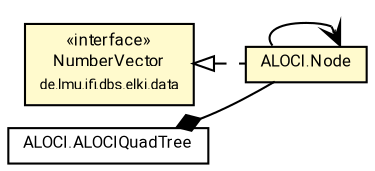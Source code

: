 #!/usr/local/bin/dot
#
# Class diagram 
# Generated by UMLGraph version R5_7_2-60-g0e99a6 (http://www.spinellis.gr/umlgraph/)
#

digraph G {
	graph [fontnames="svg"]
	edge [fontname="Roboto",fontsize=7,labelfontname="Roboto",labelfontsize=7,color="black"];
	node [fontname="Roboto",fontcolor="black",fontsize=8,shape=plaintext,margin=0,width=0,height=0];
	nodesep=0.15;
	ranksep=0.25;
	rankdir=LR;
	// de.lmu.ifi.dbs.elki.data.NumberVector
	c857314 [label=<<table title="de.lmu.ifi.dbs.elki.data.NumberVector" border="0" cellborder="1" cellspacing="0" cellpadding="2" bgcolor="LemonChiffon" href="../../../data/NumberVector.html" target="_parent">
		<tr><td><table border="0" cellspacing="0" cellpadding="1">
		<tr><td align="center" balign="center"> &#171;interface&#187; </td></tr>
		<tr><td align="center" balign="center"> <font face="Roboto">NumberVector</font> </td></tr>
		<tr><td align="center" balign="center"> <font face="Roboto" point-size="7.0">de.lmu.ifi.dbs.elki.data</font> </td></tr>
		</table></td></tr>
		</table>>, URL="../../../data/NumberVector.html"];
	// de.lmu.ifi.dbs.elki.algorithm.outlier.lof.ALOCI.ALOCIQuadTree
	c859192 [label=<<table title="de.lmu.ifi.dbs.elki.algorithm.outlier.lof.ALOCI.ALOCIQuadTree" border="0" cellborder="1" cellspacing="0" cellpadding="2" href="ALOCI.ALOCIQuadTree.html" target="_parent">
		<tr><td><table border="0" cellspacing="0" cellpadding="1">
		<tr><td align="center" balign="center"> <font face="Roboto">ALOCI.ALOCIQuadTree</font> </td></tr>
		</table></td></tr>
		</table>>, URL="ALOCI.ALOCIQuadTree.html"];
	// de.lmu.ifi.dbs.elki.algorithm.outlier.lof.ALOCI.Node
	c859193 [label=<<table title="de.lmu.ifi.dbs.elki.algorithm.outlier.lof.ALOCI.Node" border="0" cellborder="1" cellspacing="0" cellpadding="2" bgcolor="lemonChiffon" href="ALOCI.Node.html" target="_parent">
		<tr><td><table border="0" cellspacing="0" cellpadding="1">
		<tr><td align="center" balign="center"> <font face="Roboto">ALOCI.Node</font> </td></tr>
		</table></td></tr>
		</table>>, URL="ALOCI.Node.html"];
	// de.lmu.ifi.dbs.elki.algorithm.outlier.lof.ALOCI.ALOCIQuadTree composed de.lmu.ifi.dbs.elki.algorithm.outlier.lof.ALOCI.Node
	c859192 -> c859193 [arrowhead=none,arrowtail=diamond,dir=back,weight=6];
	// de.lmu.ifi.dbs.elki.algorithm.outlier.lof.ALOCI.Node implements de.lmu.ifi.dbs.elki.data.NumberVector
	c857314 -> c859193 [arrowtail=empty,style=dashed,dir=back,weight=9];
	// de.lmu.ifi.dbs.elki.algorithm.outlier.lof.ALOCI.Node navassoc de.lmu.ifi.dbs.elki.algorithm.outlier.lof.ALOCI.Node
	c859193 -> c859193 [arrowhead=open,weight=1,headlabel="*"];
}

